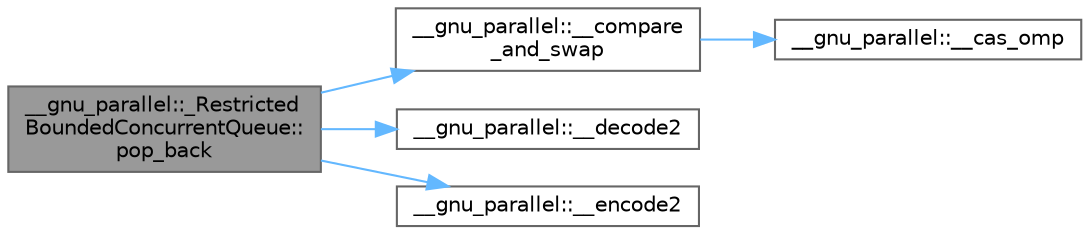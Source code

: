 digraph "__gnu_parallel::_RestrictedBoundedConcurrentQueue::pop_back"
{
 // LATEX_PDF_SIZE
  bgcolor="transparent";
  edge [fontname=Helvetica,fontsize=10,labelfontname=Helvetica,labelfontsize=10];
  node [fontname=Helvetica,fontsize=10,shape=box,height=0.2,width=0.4];
  rankdir="LR";
  Node1 [id="Node000001",label="__gnu_parallel::_Restricted\lBoundedConcurrentQueue::\lpop_back",height=0.2,width=0.4,color="gray40", fillcolor="grey60", style="filled", fontcolor="black",tooltip="Pops one element from the queue at the front end. Must not be called concurrently with pop_front()."];
  Node1 -> Node2 [id="edge5_Node000001_Node000002",color="steelblue1",style="solid",tooltip=" "];
  Node2 [id="Node000002",label="__gnu_parallel::__compare\l_and_swap",height=0.2,width=0.4,color="grey40", fillcolor="white", style="filled",URL="$namespace____gnu__parallel.html#accd4441e0f846fee44966195a91e9e68",tooltip="Compare-and-swap."];
  Node2 -> Node3 [id="edge6_Node000002_Node000003",color="steelblue1",style="solid",tooltip=" "];
  Node3 [id="Node000003",label="__gnu_parallel::__cas_omp",height=0.2,width=0.4,color="grey40", fillcolor="white", style="filled",URL="$namespace____gnu__parallel.html#a9209142c30164030551903748dd4206a",tooltip=" "];
  Node1 -> Node4 [id="edge7_Node000001_Node000004",color="steelblue1",style="solid",tooltip=" "];
  Node4 [id="Node000004",label="__gnu_parallel::__decode2",height=0.2,width=0.4,color="grey40", fillcolor="white", style="filled",URL="$namespace____gnu__parallel.html#aee3989c0ed2561801b8a6c0282008cca",tooltip="Decode two integers from one gnu_parallel::_CASable."];
  Node1 -> Node5 [id="edge8_Node000001_Node000005",color="steelblue1",style="solid",tooltip=" "];
  Node5 [id="Node000005",label="__gnu_parallel::__encode2",height=0.2,width=0.4,color="grey40", fillcolor="white", style="filled",URL="$namespace____gnu__parallel.html#a7fcc29eb3f2d9c83756a9d99b4105b3b",tooltip="Encode two integers into one gnu_parallel::_CASable."];
}
